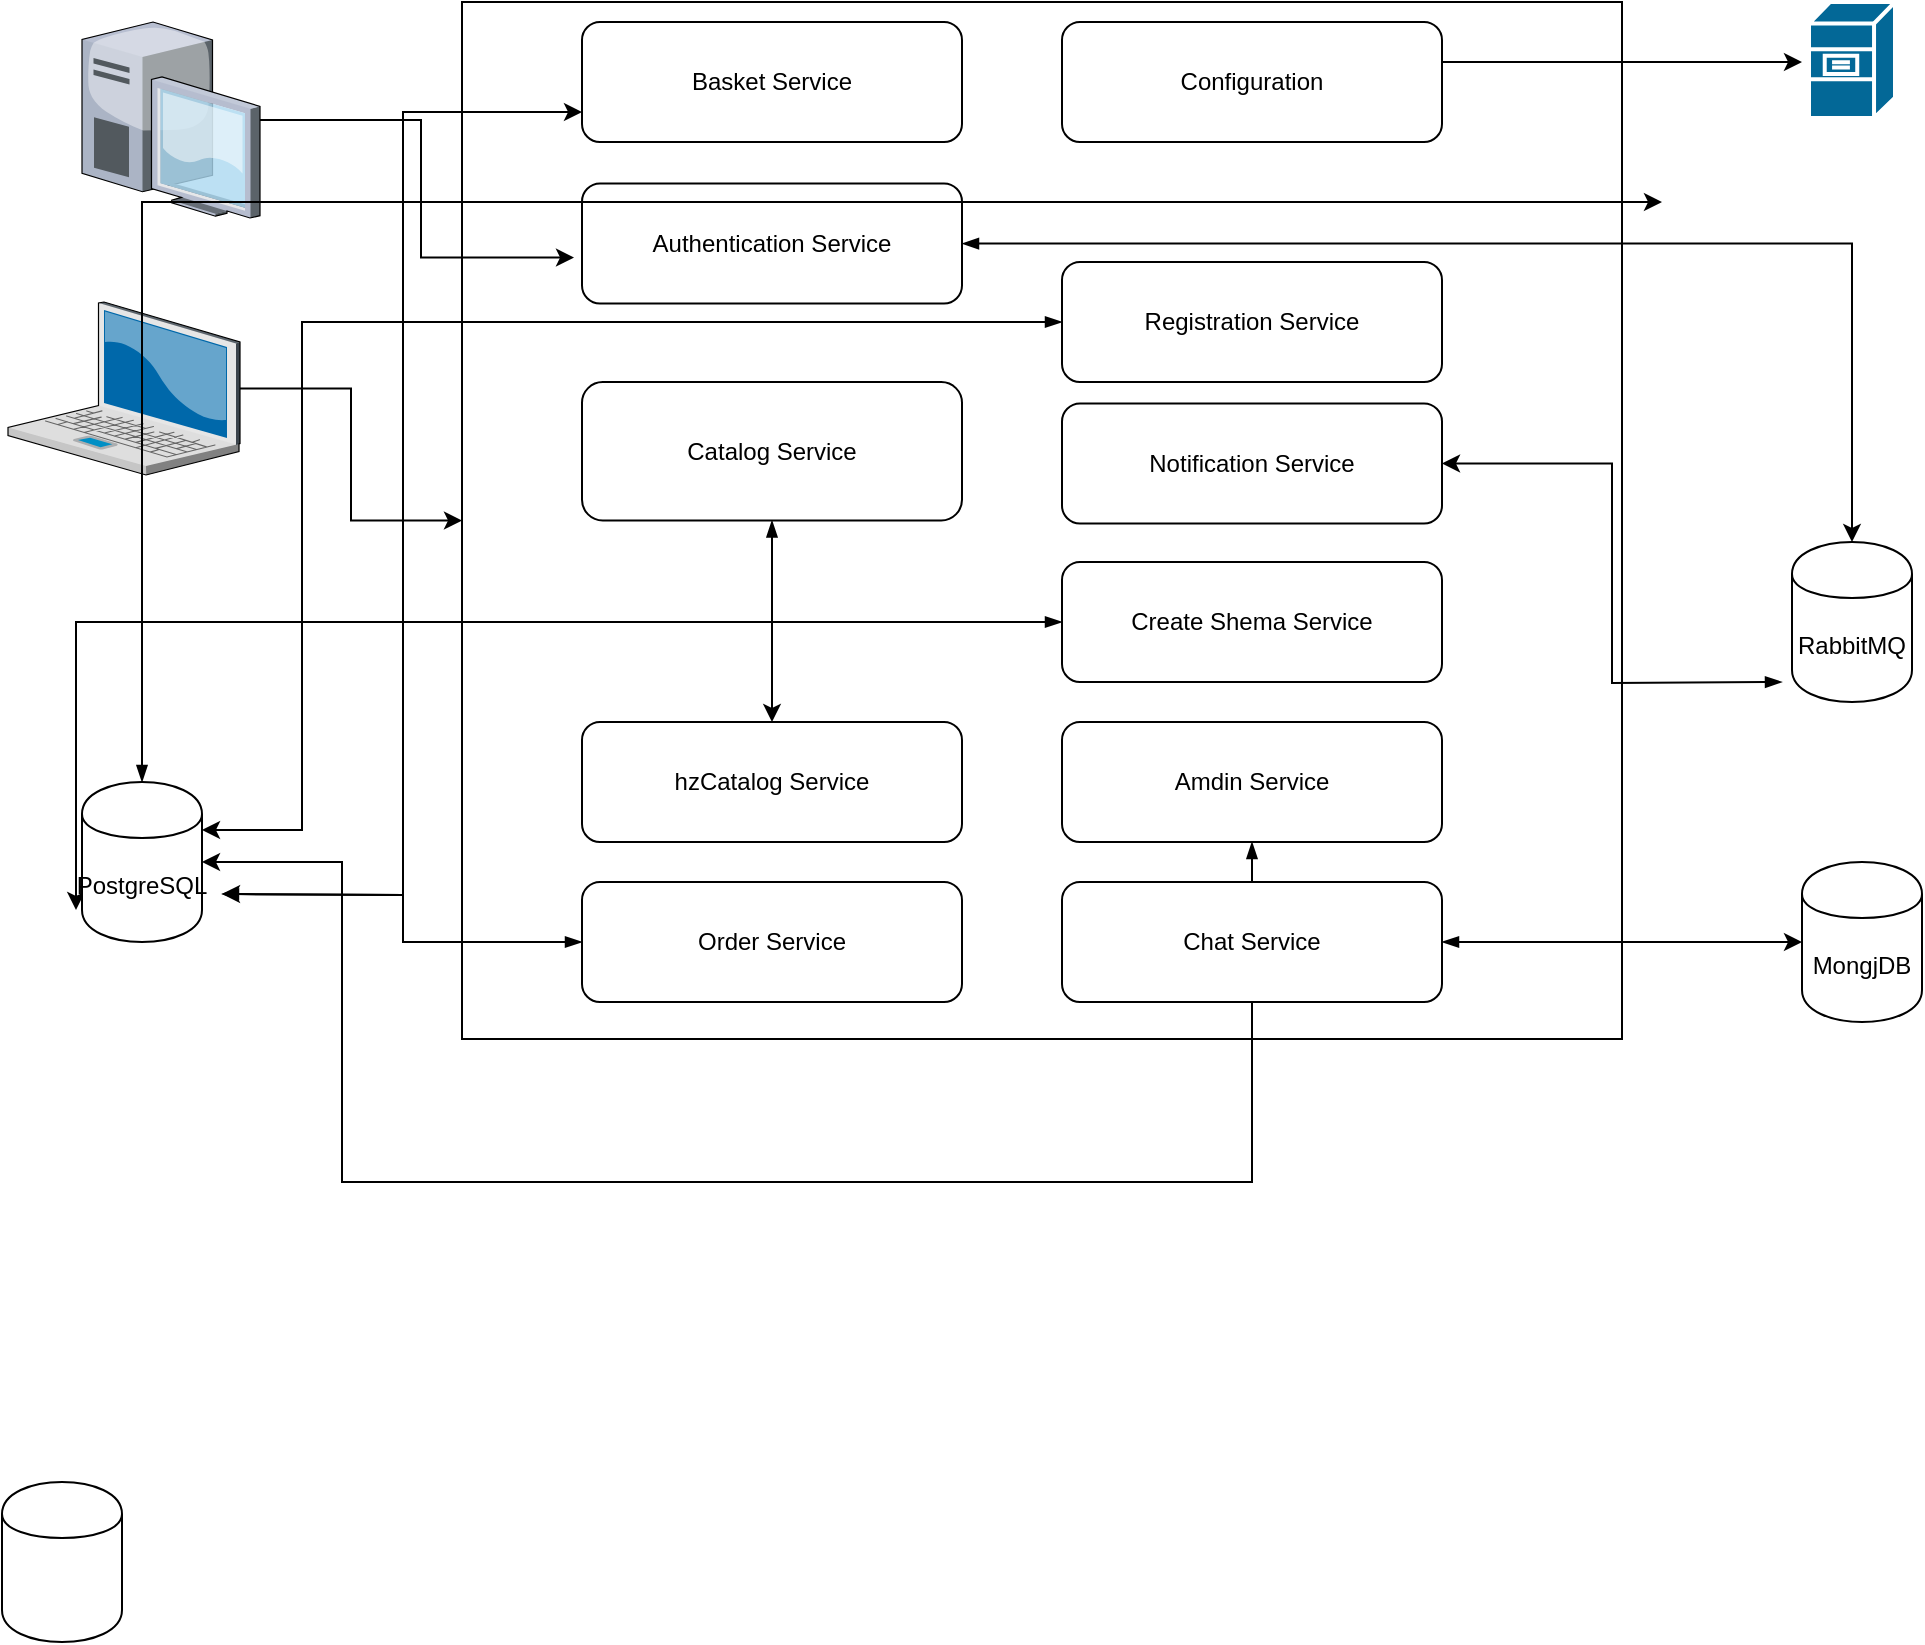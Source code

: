 <mxfile version="12.6.5" type="device"><diagram name="Page-1" id="822b0af5-4adb-64df-f703-e8dfc1f81529"><mxGraphModel dx="1422" dy="1612" grid="1" gridSize="10" guides="1" tooltips="1" connect="1" arrows="1" fold="1" page="1" pageScale="1" pageWidth="1100" pageHeight="850" background="#ffffff" math="0" shadow="0"><root><mxCell id="0"/><mxCell id="1" parent="0"/><mxCell id="XCz-FX9KJCTT_nPaPujc-23" value="" style="rounded=0;whiteSpace=wrap;html=1;" parent="1" vertex="1"><mxGeometry x="250" y="-440" width="580" height="518.5" as="geometry"/></mxCell><mxCell id="XCz-FX9KJCTT_nPaPujc-22" style="edgeStyle=orthogonalEdgeStyle;rounded=0;orthogonalLoop=1;jettySize=auto;html=1;" parent="1" source="zgjucB2pftw910qXfgDH-4" target="XCz-FX9KJCTT_nPaPujc-23" edge="1"><mxGeometry relative="1" as="geometry"><mxPoint x="230" y="-400" as="targetPoint"/></mxGeometry></mxCell><mxCell id="zgjucB2pftw910qXfgDH-4" value="" style="verticalLabelPosition=bottom;aspect=fixed;html=1;verticalAlign=top;strokeColor=none;align=center;outlineConnect=0;shape=mxgraph.citrix.laptop_2;" parent="1" vertex="1"><mxGeometry x="23" y="-290" width="116" height="86.5" as="geometry"/></mxCell><mxCell id="XCz-FX9KJCTT_nPaPujc-21" style="edgeStyle=orthogonalEdgeStyle;rounded=0;orthogonalLoop=1;jettySize=auto;html=1;entryX=-0.021;entryY=0.617;entryDx=0;entryDy=0;entryPerimeter=0;" parent="1" source="zgjucB2pftw910qXfgDH-6" target="XCz-FX9KJCTT_nPaPujc-2" edge="1"><mxGeometry relative="1" as="geometry"/></mxCell><mxCell id="zgjucB2pftw910qXfgDH-6" value="" style="verticalLabelPosition=bottom;aspect=fixed;html=1;verticalAlign=top;strokeColor=none;align=center;outlineConnect=0;shape=mxgraph.citrix.desktop;" parent="1" vertex="1"><mxGeometry x="60" y="-430" width="89" height="98" as="geometry"/></mxCell><mxCell id="XCz-FX9KJCTT_nPaPujc-18" style="edgeStyle=orthogonalEdgeStyle;rounded=0;orthogonalLoop=1;jettySize=auto;html=1;" parent="1" source="XCz-FX9KJCTT_nPaPujc-1" edge="1"><mxGeometry relative="1" as="geometry"><mxPoint x="920" y="-410" as="targetPoint"/><Array as="points"><mxPoint x="780" y="-410"/><mxPoint x="780" y="-410"/></Array></mxGeometry></mxCell><mxCell id="XCz-FX9KJCTT_nPaPujc-1" value="Configuration" style="rounded=1;whiteSpace=wrap;html=1;" parent="1" vertex="1"><mxGeometry x="550" y="-430" width="190" height="60" as="geometry"/></mxCell><mxCell id="7DSkKWTUrMJRGF3RfSkG-20" style="edgeStyle=orthogonalEdgeStyle;rounded=0;orthogonalLoop=1;jettySize=auto;html=1;startArrow=blockThin;startFill=1;strokeColor=#000000;entryX=0.5;entryY=0;entryDx=0;entryDy=0;" edge="1" parent="1" source="XCz-FX9KJCTT_nPaPujc-2" target="7DSkKWTUrMJRGF3RfSkG-12"><mxGeometry relative="1" as="geometry"><mxPoint x="910" y="-140" as="targetPoint"/></mxGeometry></mxCell><mxCell id="XCz-FX9KJCTT_nPaPujc-2" value="Authentication Service" style="rounded=1;whiteSpace=wrap;html=1;" parent="1" vertex="1"><mxGeometry x="310" y="-349.25" width="190" height="60" as="geometry"/></mxCell><mxCell id="7DSkKWTUrMJRGF3RfSkG-11" value="" style="edgeStyle=orthogonalEdgeStyle;rounded=0;orthogonalLoop=1;jettySize=auto;html=1;strokeColor=#000000;startArrow=blockThin;startFill=1;" edge="1" parent="1" source="XCz-FX9KJCTT_nPaPujc-5" target="7DSkKWTUrMJRGF3RfSkG-3"><mxGeometry relative="1" as="geometry"/></mxCell><mxCell id="XCz-FX9KJCTT_nPaPujc-5" value="Catalog Service" style="rounded=1;whiteSpace=wrap;html=1;" parent="1" vertex="1"><mxGeometry x="310" y="-250" width="190" height="69.25" as="geometry"/></mxCell><mxCell id="XCz-FX9KJCTT_nPaPujc-6" value="Basket Service" style="rounded=1;whiteSpace=wrap;html=1;" parent="1" vertex="1"><mxGeometry x="310" y="-430" width="190" height="60" as="geometry"/></mxCell><mxCell id="7DSkKWTUrMJRGF3RfSkG-38" style="edgeStyle=orthogonalEdgeStyle;rounded=0;orthogonalLoop=1;jettySize=auto;html=1;entryX=-0.05;entryY=0.8;entryDx=0;entryDy=0;entryPerimeter=0;startArrow=blockThin;startFill=1;strokeColor=#000000;" edge="1" parent="1" source="XCz-FX9KJCTT_nPaPujc-8" target="7DSkKWTUrMJRGF3RfSkG-36"><mxGeometry relative="1" as="geometry"/></mxCell><mxCell id="XCz-FX9KJCTT_nPaPujc-8" value="Create Shema Service" style="rounded=1;whiteSpace=wrap;html=1;" parent="1" vertex="1"><mxGeometry x="550" y="-160" width="190" height="60" as="geometry"/></mxCell><mxCell id="XCz-FX9KJCTT_nPaPujc-9" value="Notification Service" style="rounded=1;whiteSpace=wrap;html=1;" parent="1" vertex="1"><mxGeometry x="550" y="-239.25" width="190" height="60" as="geometry"/></mxCell><mxCell id="7DSkKWTUrMJRGF3RfSkG-51" style="edgeStyle=orthogonalEdgeStyle;rounded=0;orthogonalLoop=1;jettySize=auto;html=1;startArrow=blockThin;startFill=1;strokeColor=#000000;" edge="1" parent="1" source="XCz-FX9KJCTT_nPaPujc-10"><mxGeometry relative="1" as="geometry"><mxPoint x="130" y="6" as="targetPoint"/></mxGeometry></mxCell><mxCell id="XCz-FX9KJCTT_nPaPujc-10" value="Order Service" style="rounded=1;whiteSpace=wrap;html=1;" parent="1" vertex="1"><mxGeometry x="310" width="190" height="60" as="geometry"/></mxCell><mxCell id="7DSkKWTUrMJRGF3RfSkG-37" style="edgeStyle=orthogonalEdgeStyle;rounded=0;orthogonalLoop=1;jettySize=auto;html=1;startArrow=blockThin;startFill=1;strokeColor=#000000;" edge="1" parent="1" source="XCz-FX9KJCTT_nPaPujc-11" target="7DSkKWTUrMJRGF3RfSkG-36"><mxGeometry relative="1" as="geometry"><Array as="points"><mxPoint x="645" y="150"/><mxPoint x="190" y="150"/><mxPoint x="190" y="-10"/></Array></mxGeometry></mxCell><mxCell id="XCz-FX9KJCTT_nPaPujc-11" value="Amdin Service" style="rounded=1;whiteSpace=wrap;html=1;" parent="1" vertex="1"><mxGeometry x="550" y="-80" width="190" height="60" as="geometry"/></mxCell><mxCell id="XCz-FX9KJCTT_nPaPujc-12" value="" style="shape=mxgraph.cisco.servers.file_server;html=1;dashed=0;fillColor=#036897;strokeColor=#ffffff;strokeWidth=2;verticalLabelPosition=bottom;verticalAlign=top" parent="1" vertex="1"><mxGeometry x="923.5" y="-440" width="43" height="58" as="geometry"/></mxCell><mxCell id="7DSkKWTUrMJRGF3RfSkG-59" style="edgeStyle=orthogonalEdgeStyle;rounded=0;orthogonalLoop=1;jettySize=auto;html=1;entryX=1;entryY=0.3;entryDx=0;entryDy=0;startArrow=blockThin;startFill=1;strokeColor=#000000;" edge="1" parent="1" source="XCz-FX9KJCTT_nPaPujc-13" target="7DSkKWTUrMJRGF3RfSkG-36"><mxGeometry relative="1" as="geometry"><Array as="points"><mxPoint x="170" y="-280"/><mxPoint x="170" y="-26"/></Array></mxGeometry></mxCell><mxCell id="XCz-FX9KJCTT_nPaPujc-13" value="Registration Service" style="rounded=1;whiteSpace=wrap;html=1;" parent="1" vertex="1"><mxGeometry x="550" y="-310" width="190" height="60" as="geometry"/></mxCell><mxCell id="7DSkKWTUrMJRGF3RfSkG-3" value="hzCatalog Service" style="rounded=1;whiteSpace=wrap;html=1;" vertex="1" parent="1"><mxGeometry x="310" y="-80" width="190" height="60" as="geometry"/></mxCell><mxCell id="7DSkKWTUrMJRGF3RfSkG-31" style="edgeStyle=orthogonalEdgeStyle;rounded=0;orthogonalLoop=1;jettySize=auto;html=1;entryX=1;entryY=0.5;entryDx=0;entryDy=0;startArrow=blockThin;startFill=1;strokeColor=#000000;" edge="1" parent="1" target="XCz-FX9KJCTT_nPaPujc-9"><mxGeometry relative="1" as="geometry"><mxPoint x="910" y="-100" as="sourcePoint"/></mxGeometry></mxCell><mxCell id="7DSkKWTUrMJRGF3RfSkG-12" value="RabbitMQ" style="shape=cylinder;whiteSpace=wrap;html=1;boundedLbl=1;backgroundOutline=1;" vertex="1" parent="1"><mxGeometry x="915" y="-170" width="60" height="80" as="geometry"/></mxCell><mxCell id="7DSkKWTUrMJRGF3RfSkG-15" value="MongjDB" style="shape=cylinder;whiteSpace=wrap;html=1;boundedLbl=1;backgroundOutline=1;" vertex="1" parent="1"><mxGeometry x="920" y="-10" width="60" height="80" as="geometry"/></mxCell><mxCell id="7DSkKWTUrMJRGF3RfSkG-17" style="edgeStyle=orthogonalEdgeStyle;rounded=0;orthogonalLoop=1;jettySize=auto;html=1;entryX=0;entryY=0.5;entryDx=0;entryDy=0;startArrow=blockThin;startFill=1;strokeColor=#000000;" edge="1" parent="1" source="7DSkKWTUrMJRGF3RfSkG-16" target="7DSkKWTUrMJRGF3RfSkG-15"><mxGeometry relative="1" as="geometry"/></mxCell><mxCell id="7DSkKWTUrMJRGF3RfSkG-16" value="Chat Service" style="rounded=1;whiteSpace=wrap;html=1;" vertex="1" parent="1"><mxGeometry x="550" width="190" height="60" as="geometry"/></mxCell><mxCell id="7DSkKWTUrMJRGF3RfSkG-35" value="" style="shape=cylinder;whiteSpace=wrap;html=1;boundedLbl=1;backgroundOutline=1;" vertex="1" parent="1"><mxGeometry x="20" y="300" width="60" height="80" as="geometry"/></mxCell><mxCell id="7DSkKWTUrMJRGF3RfSkG-45" value="" style="edgeStyle=orthogonalEdgeStyle;rounded=0;orthogonalLoop=1;jettySize=auto;html=1;startArrow=blockThin;startFill=1;strokeColor=#000000;" edge="1" parent="1" source="7DSkKWTUrMJRGF3RfSkG-36"><mxGeometry relative="1" as="geometry"><mxPoint x="850" y="-340" as="targetPoint"/><Array as="points"><mxPoint x="500" y="-340"/><mxPoint x="500" y="-340"/></Array></mxGeometry></mxCell><mxCell id="7DSkKWTUrMJRGF3RfSkG-36" value="PostgreSQL" style="shape=cylinder;whiteSpace=wrap;html=1;boundedLbl=1;backgroundOutline=1;" vertex="1" parent="1"><mxGeometry x="60" y="-50" width="60" height="80" as="geometry"/></mxCell><mxCell id="7DSkKWTUrMJRGF3RfSkG-58" value="" style="edgeStyle=orthogonalEdgeStyle;rounded=0;orthogonalLoop=1;jettySize=auto;html=1;startArrow=blockThin;startFill=1;strokeColor=#000000;entryX=0;entryY=0.75;entryDx=0;entryDy=0;" edge="1" parent="1" target="XCz-FX9KJCTT_nPaPujc-6"><mxGeometry relative="1" as="geometry"><mxPoint x="130" y="6" as="sourcePoint"/></mxGeometry></mxCell></root></mxGraphModel></diagram></mxfile>